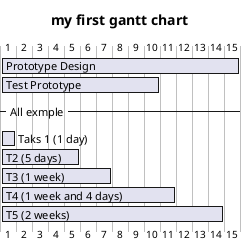 @startgantt
title my first gantt chart
[Prototype Design] lasts 15 days
[Test Prototype] lasts 10 days
-- All exmple --
[Taks 1 (1 day)] lasts 1 day
[T2 (5 days)] lasts 5 days
[T3 (1 week)] lasts 1 week
[T4 (1 week and 4 days)] lasts 1 week and 4 days
[T5 (2 weeks)] lasts 2 weeks
@endgantt